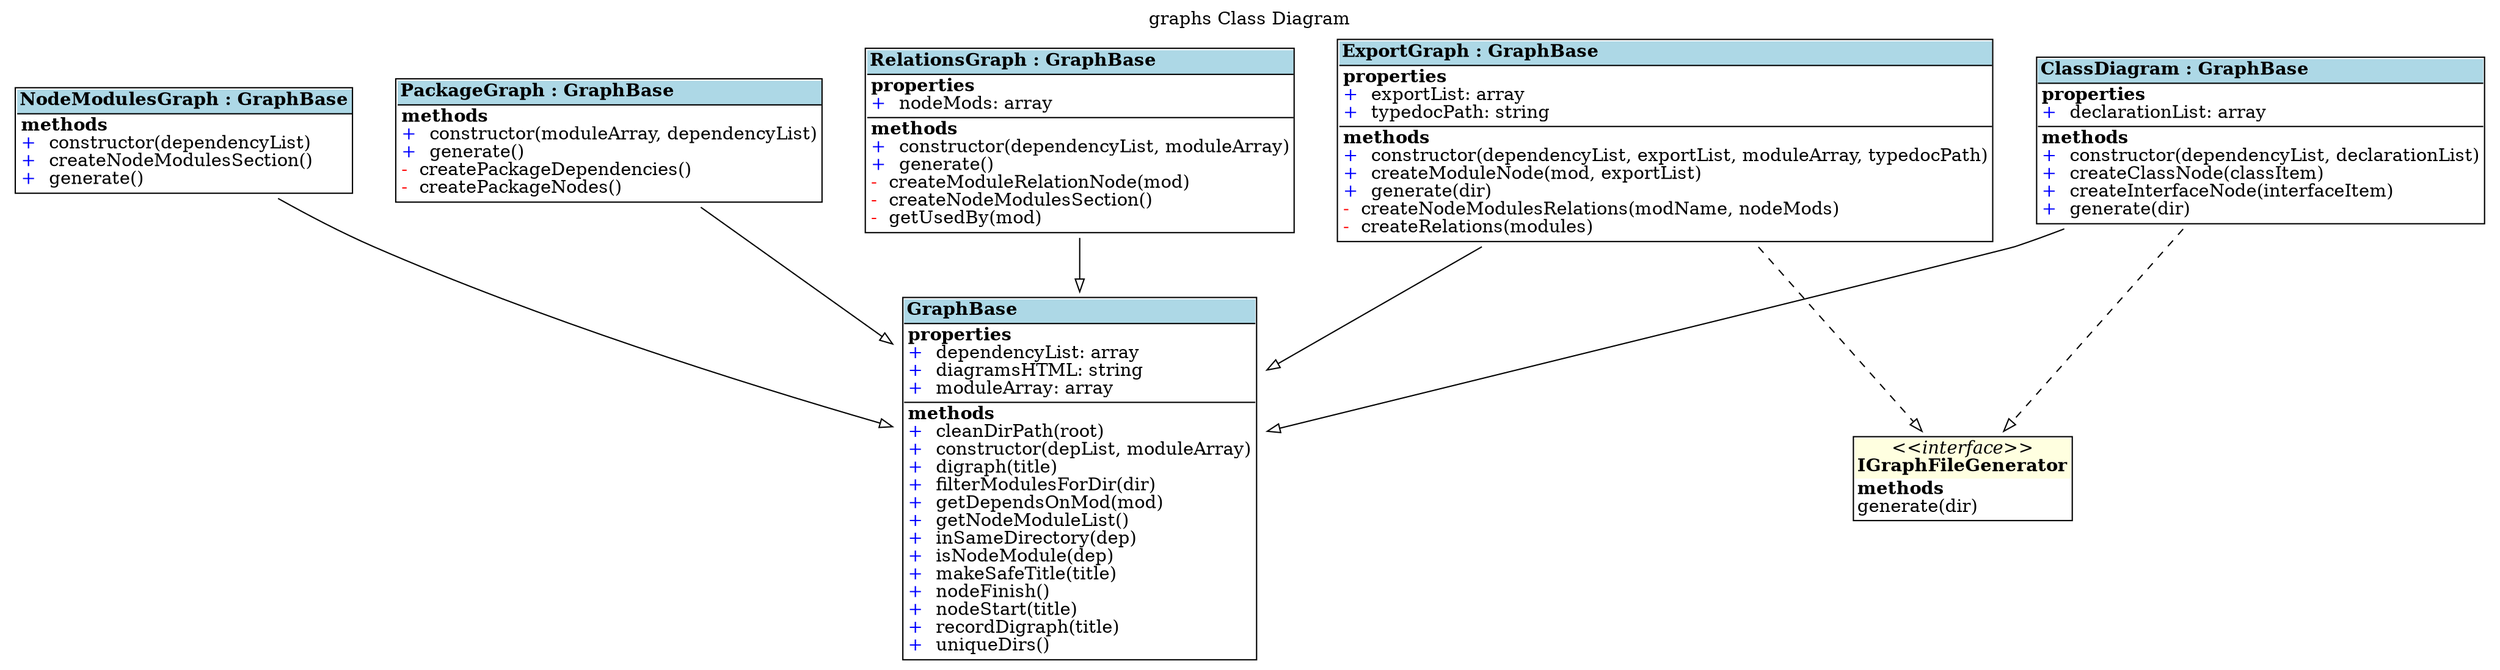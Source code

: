 digraph {label="graphs Class Diagram";
labelloc="t";
"ClassDiagram" [shape=none, label=<<TABLE cellspacing="0" cellborder="0" align="left">
<TR><TD align="left" bgcolor="lightblue"><B>ClassDiagram : GraphBase</B></TD></TR>
<TR><TD BORDER="1" SIDES="T" align="left" BALIGN="LEFT"><B>properties</B><BR/>
<font color='blue'>+</font>  declarationList: array<BR/>
</TD></TR>
<TR><TD BORDER="1" SIDES="T" align="left" BALIGN="LEFT"><B>methods</B><BR/>
<font color='blue'>+</font>  constructor(dependencyList, declarationList)<BR/>
<font color='blue'>+</font>  createClassNode(classItem)<BR/>
<font color='blue'>+</font>  createInterfaceNode(interfaceItem)<BR/>
<font color='blue'>+</font>  generate(dir)<BR/>
</TD></TR>
</TABLE>>];
"ClassDiagram"->"GraphBase" [arrowhead=empty, style=solid];
"ClassDiagram"->"IGraphFileGenerator" [arrowhead=empty, style=dashed];

"ExportGraph" [shape=none, label=<<TABLE cellspacing="0" cellborder="0" align="left">
<TR><TD align="left" bgcolor="lightblue"><B>ExportGraph : GraphBase</B></TD></TR>
<TR><TD BORDER="1" SIDES="T" align="left" BALIGN="LEFT"><B>properties</B><BR/>
<font color='blue'>+</font>  exportList: array<BR/>
<font color='blue'>+</font>  typedocPath: string<BR/>
</TD></TR>
<TR><TD BORDER="1" SIDES="T" align="left" BALIGN="LEFT"><B>methods</B><BR/>
<font color='blue'>+</font>  constructor(dependencyList, exportList, moduleArray, typedocPath)<BR/>
<font color='blue'>+</font>  createModuleNode(mod, exportList)<BR/>
<font color='blue'>+</font>  generate(dir)<BR/>
<font color='red'>-</font>  createNodeModulesRelations(modName, nodeMods)<BR/>
<font color='red'>-</font>  createRelations(modules)<BR/>
</TD></TR>
</TABLE>>];
"ExportGraph"->"GraphBase" [arrowhead=empty, style=solid];
"ExportGraph"->"IGraphFileGenerator" [arrowhead=empty, style=dashed];

"GraphBase" [shape=none, label=<<TABLE cellspacing="0" cellborder="0" align="left">
<TR><TD align="left" bgcolor="lightblue"><B>GraphBase</B></TD></TR>
<TR><TD BORDER="1" SIDES="T" align="left" BALIGN="LEFT"><B>properties</B><BR/>
<font color='blue'>+</font>  dependencyList: array<BR/>
<font color='blue'>+</font>  diagramsHTML: string<BR/>
<font color='blue'>+</font>  moduleArray: array<BR/>
</TD></TR>
<TR><TD BORDER="1" SIDES="T" align="left" BALIGN="LEFT"><B>methods</B><BR/>
<font color='blue'>+</font>  cleanDirPath(root)<BR/>
<font color='blue'>+</font>  constructor(depList, moduleArray)<BR/>
<font color='blue'>+</font>  digraph(title)<BR/>
<font color='blue'>+</font>  filterModulesForDir(dir)<BR/>
<font color='blue'>+</font>  getDependsOnMod(mod)<BR/>
<font color='blue'>+</font>  getNodeModuleList()<BR/>
<font color='blue'>+</font>  inSameDirectory(dep)<BR/>
<font color='blue'>+</font>  isNodeModule(dep)<BR/>
<font color='blue'>+</font>  makeSafeTitle(title)<BR/>
<font color='blue'>+</font>  nodeFinish()<BR/>
<font color='blue'>+</font>  nodeStart(title)<BR/>
<font color='blue'>+</font>  recordDigraph(title)<BR/>
<font color='blue'>+</font>  uniqueDirs()<BR/>
</TD></TR>
</TABLE>>];

"IGraphFileGenerator" [shape=none, label=<<TABLE cellspacing="0" cellborder="0" align="left">
<TR><TD align="center" bgcolor="lightyellow"><I>&lt;&lt;interface&gt;&gt;</I><BR/><B>IGraphFileGenerator</B></TD></TR>
<TR><TD align="left" BALIGN="LEFT"><B>methods</B><BR/>
generate(dir)<BR/>
</TD></TR>
</TABLE>>];

"NodeModulesGraph" [shape=none, label=<<TABLE cellspacing="0" cellborder="0" align="left">
<TR><TD align="left" bgcolor="lightblue"><B>NodeModulesGraph : GraphBase</B></TD></TR>
<TR><TD BORDER="1" SIDES="T" align="left" BALIGN="LEFT"><B>methods</B><BR/>
<font color='blue'>+</font>  constructor(dependencyList)<BR/>
<font color='blue'>+</font>  createNodeModulesSection()<BR/>
<font color='blue'>+</font>  generate()<BR/>
</TD></TR>
</TABLE>>];
"NodeModulesGraph"->"GraphBase" [arrowhead=empty, style=solid];

"PackageGraph" [shape=none, label=<<TABLE cellspacing="0" cellborder="0" align="left">
<TR><TD align="left" bgcolor="lightblue"><B>PackageGraph : GraphBase</B></TD></TR>
<TR><TD BORDER="1" SIDES="T" align="left" BALIGN="LEFT"><B>methods</B><BR/>
<font color='blue'>+</font>  constructor(moduleArray, dependencyList)<BR/>
<font color='blue'>+</font>  generate()<BR/>
<font color='red'>-</font>  createPackageDependencies()<BR/>
<font color='red'>-</font>  createPackageNodes()<BR/>
</TD></TR>
</TABLE>>];
"PackageGraph"->"GraphBase" [arrowhead=empty, style=solid];

"RelationsGraph" [shape=none, label=<<TABLE cellspacing="0" cellborder="0" align="left">
<TR><TD align="left" bgcolor="lightblue"><B>RelationsGraph : GraphBase</B></TD></TR>
<TR><TD BORDER="1" SIDES="T" align="left" BALIGN="LEFT"><B>properties</B><BR/>
<font color='blue'>+</font>  nodeMods: array<BR/>
</TD></TR>
<TR><TD BORDER="1" SIDES="T" align="left" BALIGN="LEFT"><B>methods</B><BR/>
<font color='blue'>+</font>  constructor(dependencyList, moduleArray)<BR/>
<font color='blue'>+</font>  generate()<BR/>
<font color='red'>-</font>  createModuleRelationNode(mod)<BR/>
<font color='red'>-</font>  createNodeModulesSection()<BR/>
<font color='red'>-</font>  getUsedBy(mod)<BR/>
</TD></TR>
</TABLE>>];
"RelationsGraph"->"GraphBase" [arrowhead=empty, style=solid];

}
